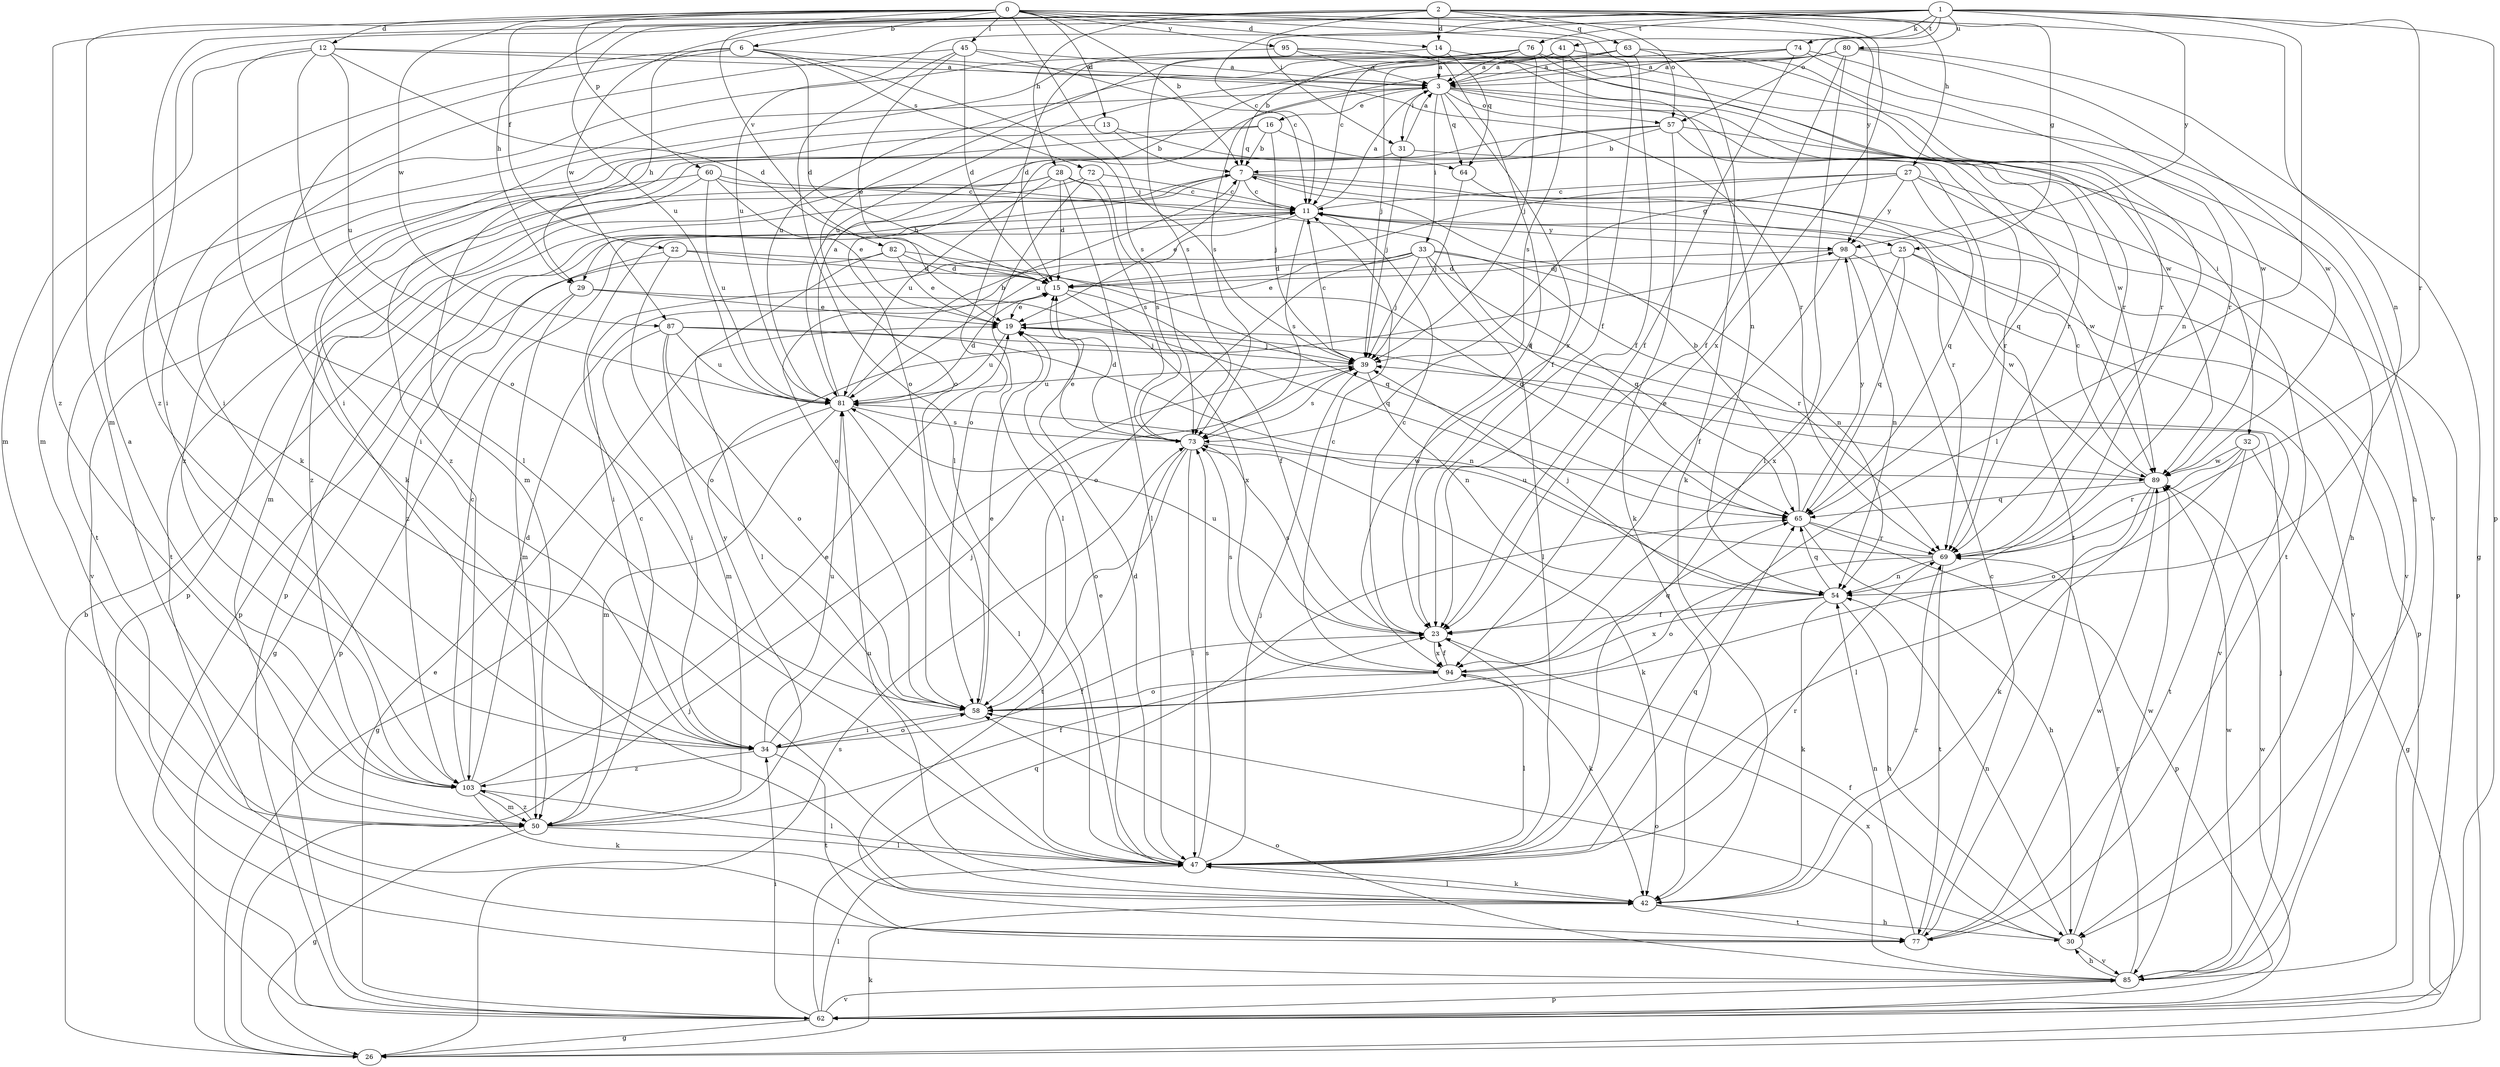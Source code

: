 strict digraph  {
0;
1;
2;
3;
6;
7;
11;
12;
13;
14;
15;
16;
19;
22;
23;
25;
26;
27;
28;
29;
30;
31;
32;
33;
34;
39;
41;
42;
45;
47;
50;
54;
57;
58;
60;
62;
63;
64;
65;
69;
72;
73;
74;
76;
77;
80;
81;
82;
85;
87;
89;
94;
95;
98;
103;
0 -> 6  [label=b];
0 -> 7  [label=b];
0 -> 12  [label=d];
0 -> 13  [label=d];
0 -> 14  [label=d];
0 -> 22  [label=f];
0 -> 23  [label=f];
0 -> 39  [label=j];
0 -> 45  [label=l];
0 -> 60  [label=p];
0 -> 82  [label=v];
0 -> 87  [label=w];
0 -> 94  [label=x];
0 -> 95  [label=y];
0 -> 98  [label=y];
0 -> 103  [label=z];
1 -> 31  [label=i];
1 -> 41  [label=k];
1 -> 47  [label=l];
1 -> 57  [label=o];
1 -> 62  [label=p];
1 -> 69  [label=r];
1 -> 74  [label=t];
1 -> 76  [label=t];
1 -> 80  [label=u];
1 -> 81  [label=u];
1 -> 87  [label=w];
1 -> 98  [label=y];
1 -> 103  [label=z];
2 -> 11  [label=c];
2 -> 14  [label=d];
2 -> 25  [label=g];
2 -> 27  [label=h];
2 -> 28  [label=h];
2 -> 29  [label=h];
2 -> 42  [label=k];
2 -> 50  [label=m];
2 -> 54  [label=n];
2 -> 57  [label=o];
2 -> 63  [label=q];
2 -> 81  [label=u];
2 -> 94  [label=x];
3 -> 16  [label=e];
3 -> 23  [label=f];
3 -> 31  [label=i];
3 -> 32  [label=i];
3 -> 33  [label=i];
3 -> 57  [label=o];
3 -> 64  [label=q];
3 -> 69  [label=r];
3 -> 89  [label=w];
6 -> 3  [label=a];
6 -> 15  [label=d];
6 -> 29  [label=h];
6 -> 42  [label=k];
6 -> 50  [label=m];
6 -> 72  [label=s];
6 -> 73  [label=s];
7 -> 11  [label=c];
7 -> 19  [label=e];
7 -> 25  [label=g];
7 -> 29  [label=h];
7 -> 62  [label=p];
7 -> 85  [label=v];
7 -> 89  [label=w];
11 -> 3  [label=a];
11 -> 58  [label=o];
11 -> 62  [label=p];
11 -> 73  [label=s];
11 -> 98  [label=y];
12 -> 3  [label=a];
12 -> 15  [label=d];
12 -> 47  [label=l];
12 -> 50  [label=m];
12 -> 58  [label=o];
12 -> 69  [label=r];
12 -> 81  [label=u];
13 -> 7  [label=b];
13 -> 64  [label=q];
13 -> 77  [label=t];
14 -> 3  [label=a];
14 -> 34  [label=i];
14 -> 64  [label=q];
14 -> 69  [label=r];
15 -> 19  [label=e];
15 -> 23  [label=f];
15 -> 94  [label=x];
16 -> 7  [label=b];
16 -> 34  [label=i];
16 -> 39  [label=j];
16 -> 77  [label=t];
16 -> 103  [label=z];
19 -> 39  [label=j];
19 -> 81  [label=u];
19 -> 85  [label=v];
22 -> 15  [label=d];
22 -> 58  [label=o];
22 -> 65  [label=q];
22 -> 103  [label=z];
23 -> 11  [label=c];
23 -> 42  [label=k];
23 -> 73  [label=s];
23 -> 81  [label=u];
23 -> 94  [label=x];
25 -> 15  [label=d];
25 -> 62  [label=p];
25 -> 65  [label=q];
25 -> 89  [label=w];
25 -> 94  [label=x];
26 -> 7  [label=b];
26 -> 39  [label=j];
26 -> 42  [label=k];
26 -> 73  [label=s];
27 -> 11  [label=c];
27 -> 39  [label=j];
27 -> 62  [label=p];
27 -> 65  [label=q];
27 -> 77  [label=t];
27 -> 81  [label=u];
27 -> 98  [label=y];
28 -> 11  [label=c];
28 -> 15  [label=d];
28 -> 47  [label=l];
28 -> 50  [label=m];
28 -> 73  [label=s];
28 -> 77  [label=t];
28 -> 81  [label=u];
29 -> 19  [label=e];
29 -> 50  [label=m];
29 -> 62  [label=p];
29 -> 65  [label=q];
30 -> 23  [label=f];
30 -> 54  [label=n];
30 -> 58  [label=o];
30 -> 85  [label=v];
30 -> 89  [label=w];
31 -> 3  [label=a];
31 -> 39  [label=j];
31 -> 50  [label=m];
31 -> 69  [label=r];
32 -> 26  [label=g];
32 -> 58  [label=o];
32 -> 69  [label=r];
32 -> 77  [label=t];
32 -> 89  [label=w];
33 -> 15  [label=d];
33 -> 19  [label=e];
33 -> 34  [label=i];
33 -> 39  [label=j];
33 -> 47  [label=l];
33 -> 54  [label=n];
33 -> 58  [label=o];
33 -> 65  [label=q];
33 -> 69  [label=r];
34 -> 23  [label=f];
34 -> 39  [label=j];
34 -> 58  [label=o];
34 -> 77  [label=t];
34 -> 81  [label=u];
34 -> 103  [label=z];
39 -> 11  [label=c];
39 -> 54  [label=n];
39 -> 73  [label=s];
39 -> 81  [label=u];
41 -> 3  [label=a];
41 -> 7  [label=b];
41 -> 58  [label=o];
41 -> 69  [label=r];
41 -> 73  [label=s];
41 -> 85  [label=v];
42 -> 30  [label=h];
42 -> 47  [label=l];
42 -> 69  [label=r];
42 -> 77  [label=t];
42 -> 81  [label=u];
45 -> 3  [label=a];
45 -> 11  [label=c];
45 -> 15  [label=d];
45 -> 19  [label=e];
45 -> 34  [label=i];
45 -> 47  [label=l];
47 -> 15  [label=d];
47 -> 19  [label=e];
47 -> 39  [label=j];
47 -> 42  [label=k];
47 -> 65  [label=q];
47 -> 69  [label=r];
47 -> 73  [label=s];
50 -> 11  [label=c];
50 -> 23  [label=f];
50 -> 26  [label=g];
50 -> 47  [label=l];
50 -> 98  [label=y];
50 -> 103  [label=z];
54 -> 23  [label=f];
54 -> 30  [label=h];
54 -> 39  [label=j];
54 -> 42  [label=k];
54 -> 65  [label=q];
54 -> 94  [label=x];
57 -> 7  [label=b];
57 -> 30  [label=h];
57 -> 42  [label=k];
57 -> 58  [label=o];
57 -> 65  [label=q];
57 -> 103  [label=z];
58 -> 19  [label=e];
58 -> 34  [label=i];
60 -> 11  [label=c];
60 -> 19  [label=e];
60 -> 65  [label=q];
60 -> 81  [label=u];
60 -> 85  [label=v];
60 -> 103  [label=z];
62 -> 19  [label=e];
62 -> 26  [label=g];
62 -> 34  [label=i];
62 -> 47  [label=l];
62 -> 65  [label=q];
62 -> 85  [label=v];
62 -> 89  [label=w];
63 -> 3  [label=a];
63 -> 23  [label=f];
63 -> 34  [label=i];
63 -> 39  [label=j];
63 -> 42  [label=k];
63 -> 54  [label=n];
64 -> 39  [label=j];
64 -> 69  [label=r];
65 -> 7  [label=b];
65 -> 30  [label=h];
65 -> 62  [label=p];
65 -> 69  [label=r];
65 -> 98  [label=y];
69 -> 54  [label=n];
69 -> 58  [label=o];
69 -> 77  [label=t];
69 -> 81  [label=u];
72 -> 11  [label=c];
72 -> 47  [label=l];
72 -> 62  [label=p];
72 -> 73  [label=s];
73 -> 15  [label=d];
73 -> 19  [label=e];
73 -> 42  [label=k];
73 -> 47  [label=l];
73 -> 58  [label=o];
73 -> 77  [label=t];
73 -> 89  [label=w];
74 -> 3  [label=a];
74 -> 23  [label=f];
74 -> 58  [label=o];
74 -> 69  [label=r];
74 -> 81  [label=u];
74 -> 89  [label=w];
76 -> 3  [label=a];
76 -> 11  [label=c];
76 -> 30  [label=h];
76 -> 39  [label=j];
76 -> 73  [label=s];
76 -> 89  [label=w];
77 -> 11  [label=c];
77 -> 54  [label=n];
77 -> 89  [label=w];
80 -> 3  [label=a];
80 -> 23  [label=f];
80 -> 26  [label=g];
80 -> 47  [label=l];
80 -> 73  [label=s];
80 -> 81  [label=u];
80 -> 89  [label=w];
81 -> 3  [label=a];
81 -> 7  [label=b];
81 -> 15  [label=d];
81 -> 26  [label=g];
81 -> 47  [label=l];
81 -> 50  [label=m];
81 -> 73  [label=s];
82 -> 15  [label=d];
82 -> 19  [label=e];
82 -> 26  [label=g];
82 -> 47  [label=l];
82 -> 65  [label=q];
85 -> 30  [label=h];
85 -> 39  [label=j];
85 -> 58  [label=o];
85 -> 62  [label=p];
85 -> 69  [label=r];
85 -> 89  [label=w];
85 -> 94  [label=x];
87 -> 34  [label=i];
87 -> 39  [label=j];
87 -> 50  [label=m];
87 -> 54  [label=n];
87 -> 58  [label=o];
87 -> 81  [label=u];
89 -> 11  [label=c];
89 -> 19  [label=e];
89 -> 42  [label=k];
89 -> 47  [label=l];
89 -> 65  [label=q];
94 -> 11  [label=c];
94 -> 23  [label=f];
94 -> 47  [label=l];
94 -> 58  [label=o];
94 -> 65  [label=q];
94 -> 73  [label=s];
95 -> 3  [label=a];
95 -> 15  [label=d];
95 -> 23  [label=f];
95 -> 54  [label=n];
98 -> 15  [label=d];
98 -> 23  [label=f];
98 -> 54  [label=n];
98 -> 85  [label=v];
103 -> 3  [label=a];
103 -> 11  [label=c];
103 -> 15  [label=d];
103 -> 19  [label=e];
103 -> 42  [label=k];
103 -> 47  [label=l];
103 -> 50  [label=m];
}
